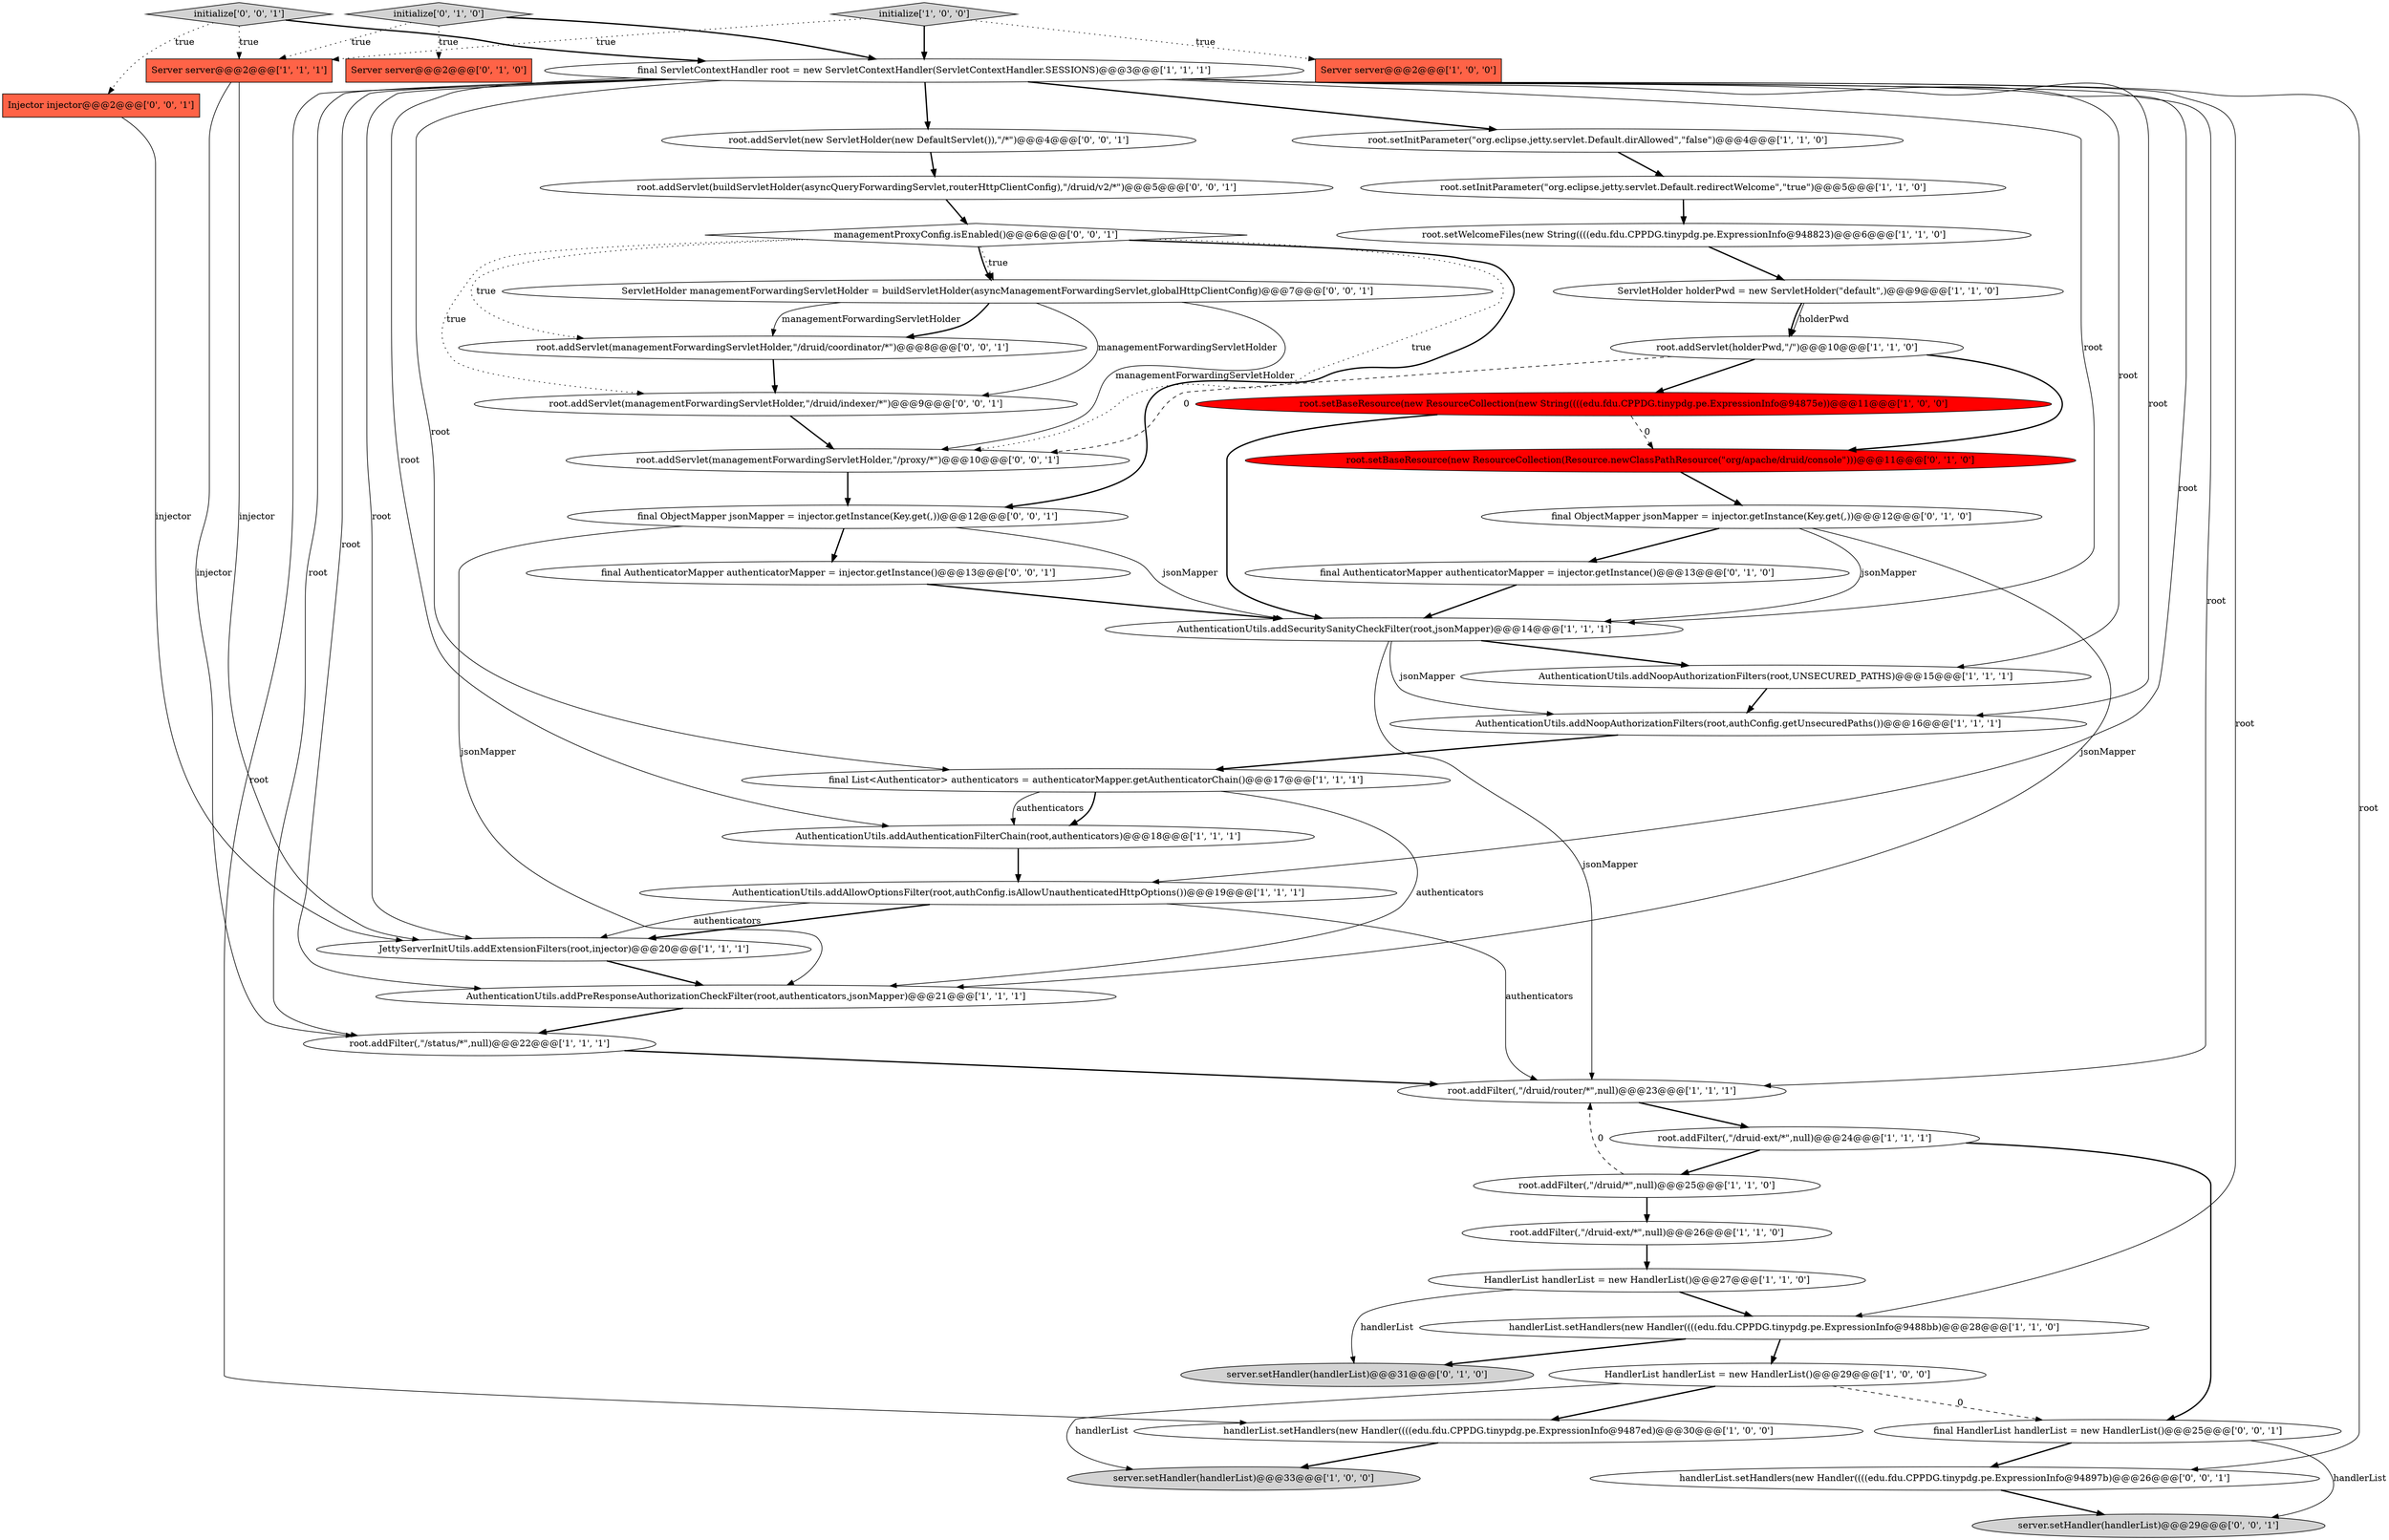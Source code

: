digraph {
17 [style = filled, label = "handlerList.setHandlers(new Handler((((edu.fdu.CPPDG.tinypdg.pe.ExpressionInfo@9488bb)@@@28@@@['1', '1', '0']", fillcolor = white, shape = ellipse image = "AAA0AAABBB1BBB"];
41 [style = filled, label = "initialize['0', '0', '1']", fillcolor = lightgray, shape = diamond image = "AAA0AAABBB3BBB"];
30 [style = filled, label = "final AuthenticatorMapper authenticatorMapper = injector.getInstance()@@@13@@@['0', '1', '0']", fillcolor = white, shape = ellipse image = "AAA0AAABBB2BBB"];
6 [style = filled, label = "root.setInitParameter(\"org.eclipse.jetty.servlet.Default.dirAllowed\",\"false\")@@@4@@@['1', '1', '0']", fillcolor = white, shape = ellipse image = "AAA0AAABBB1BBB"];
43 [style = filled, label = "root.addServlet(new ServletHolder(new DefaultServlet()),\"/*\")@@@4@@@['0', '0', '1']", fillcolor = white, shape = ellipse image = "AAA0AAABBB3BBB"];
9 [style = filled, label = "AuthenticationUtils.addSecuritySanityCheckFilter(root,jsonMapper)@@@14@@@['1', '1', '1']", fillcolor = white, shape = ellipse image = "AAA0AAABBB1BBB"];
11 [style = filled, label = "final List<Authenticator> authenticators = authenticatorMapper.getAuthenticatorChain()@@@17@@@['1', '1', '1']", fillcolor = white, shape = ellipse image = "AAA0AAABBB1BBB"];
2 [style = filled, label = "AuthenticationUtils.addNoopAuthorizationFilters(root,authConfig.getUnsecuredPaths())@@@16@@@['1', '1', '1']", fillcolor = white, shape = ellipse image = "AAA0AAABBB1BBB"];
40 [style = filled, label = "final AuthenticatorMapper authenticatorMapper = injector.getInstance()@@@13@@@['0', '0', '1']", fillcolor = white, shape = ellipse image = "AAA0AAABBB3BBB"];
23 [style = filled, label = "HandlerList handlerList = new HandlerList()@@@27@@@['1', '1', '0']", fillcolor = white, shape = ellipse image = "AAA0AAABBB1BBB"];
8 [style = filled, label = "Server server@@@2@@@['1', '1', '1']", fillcolor = tomato, shape = box image = "AAA0AAABBB1BBB"];
4 [style = filled, label = "root.addFilter(,\"/druid-ext/*\",null)@@@26@@@['1', '1', '0']", fillcolor = white, shape = ellipse image = "AAA0AAABBB1BBB"];
42 [style = filled, label = "root.addServlet(buildServletHolder(asyncQueryForwardingServlet,routerHttpClientConfig),\"/druid/v2/*\")@@@5@@@['0', '0', '1']", fillcolor = white, shape = ellipse image = "AAA0AAABBB3BBB"];
10 [style = filled, label = "root.addFilter(,\"/status/*\",null)@@@22@@@['1', '1', '1']", fillcolor = white, shape = ellipse image = "AAA0AAABBB1BBB"];
47 [style = filled, label = "server.setHandler(handlerList)@@@29@@@['0', '0', '1']", fillcolor = lightgray, shape = ellipse image = "AAA0AAABBB3BBB"];
37 [style = filled, label = "root.addServlet(managementForwardingServletHolder,\"/druid/indexer/*\")@@@9@@@['0', '0', '1']", fillcolor = white, shape = ellipse image = "AAA0AAABBB3BBB"];
15 [style = filled, label = "root.setWelcomeFiles(new String((((edu.fdu.CPPDG.tinypdg.pe.ExpressionInfo@948823)@@@6@@@['1', '1', '0']", fillcolor = white, shape = ellipse image = "AAA0AAABBB1BBB"];
22 [style = filled, label = "root.addFilter(,\"/druid-ext/*\",null)@@@24@@@['1', '1', '1']", fillcolor = white, shape = ellipse image = "AAA0AAABBB1BBB"];
12 [style = filled, label = "AuthenticationUtils.addAuthenticationFilterChain(root,authenticators)@@@18@@@['1', '1', '1']", fillcolor = white, shape = ellipse image = "AAA0AAABBB1BBB"];
44 [style = filled, label = "root.addServlet(managementForwardingServletHolder,\"/proxy/*\")@@@10@@@['0', '0', '1']", fillcolor = white, shape = ellipse image = "AAA0AAABBB3BBB"];
26 [style = filled, label = "HandlerList handlerList = new HandlerList()@@@29@@@['1', '0', '0']", fillcolor = white, shape = ellipse image = "AAA0AAABBB1BBB"];
46 [style = filled, label = "managementProxyConfig.isEnabled()@@@6@@@['0', '0', '1']", fillcolor = white, shape = diamond image = "AAA0AAABBB3BBB"];
33 [style = filled, label = "final ObjectMapper jsonMapper = injector.getInstance(Key.get(,))@@@12@@@['0', '1', '0']", fillcolor = white, shape = ellipse image = "AAA0AAABBB2BBB"];
31 [style = filled, label = "root.setBaseResource(new ResourceCollection(Resource.newClassPathResource(\"org/apache/druid/console\")))@@@11@@@['0', '1', '0']", fillcolor = red, shape = ellipse image = "AAA1AAABBB2BBB"];
39 [style = filled, label = "handlerList.setHandlers(new Handler((((edu.fdu.CPPDG.tinypdg.pe.ExpressionInfo@94897b)@@@26@@@['0', '0', '1']", fillcolor = white, shape = ellipse image = "AAA0AAABBB3BBB"];
35 [style = filled, label = "root.addServlet(managementForwardingServletHolder,\"/druid/coordinator/*\")@@@8@@@['0', '0', '1']", fillcolor = white, shape = ellipse image = "AAA0AAABBB3BBB"];
20 [style = filled, label = "root.setInitParameter(\"org.eclipse.jetty.servlet.Default.redirectWelcome\",\"true\")@@@5@@@['1', '1', '0']", fillcolor = white, shape = ellipse image = "AAA0AAABBB1BBB"];
19 [style = filled, label = "root.addServlet(holderPwd,\"/\")@@@10@@@['1', '1', '0']", fillcolor = white, shape = ellipse image = "AAA0AAABBB1BBB"];
25 [style = filled, label = "AuthenticationUtils.addNoopAuthorizationFilters(root,UNSECURED_PATHS)@@@15@@@['1', '1', '1']", fillcolor = white, shape = ellipse image = "AAA0AAABBB1BBB"];
5 [style = filled, label = "Server server@@@2@@@['1', '0', '0']", fillcolor = tomato, shape = box image = "AAA0AAABBB1BBB"];
28 [style = filled, label = "Server server@@@2@@@['0', '1', '0']", fillcolor = tomato, shape = box image = "AAA0AAABBB2BBB"];
14 [style = filled, label = "AuthenticationUtils.addAllowOptionsFilter(root,authConfig.isAllowUnauthenticatedHttpOptions())@@@19@@@['1', '1', '1']", fillcolor = white, shape = ellipse image = "AAA0AAABBB1BBB"];
29 [style = filled, label = "server.setHandler(handlerList)@@@31@@@['0', '1', '0']", fillcolor = lightgray, shape = ellipse image = "AAA0AAABBB2BBB"];
32 [style = filled, label = "initialize['0', '1', '0']", fillcolor = lightgray, shape = diamond image = "AAA0AAABBB2BBB"];
16 [style = filled, label = "ServletHolder holderPwd = new ServletHolder(\"default\",)@@@9@@@['1', '1', '0']", fillcolor = white, shape = ellipse image = "AAA0AAABBB1BBB"];
3 [style = filled, label = "AuthenticationUtils.addPreResponseAuthorizationCheckFilter(root,authenticators,jsonMapper)@@@21@@@['1', '1', '1']", fillcolor = white, shape = ellipse image = "AAA0AAABBB1BBB"];
34 [style = filled, label = "Injector injector@@@2@@@['0', '0', '1']", fillcolor = tomato, shape = box image = "AAA0AAABBB3BBB"];
27 [style = filled, label = "final ServletContextHandler root = new ServletContextHandler(ServletContextHandler.SESSIONS)@@@3@@@['1', '1', '1']", fillcolor = white, shape = ellipse image = "AAA0AAABBB1BBB"];
36 [style = filled, label = "final HandlerList handlerList = new HandlerList()@@@25@@@['0', '0', '1']", fillcolor = white, shape = ellipse image = "AAA0AAABBB3BBB"];
7 [style = filled, label = "root.addFilter(,\"/druid/router/*\",null)@@@23@@@['1', '1', '1']", fillcolor = white, shape = ellipse image = "AAA0AAABBB1BBB"];
21 [style = filled, label = "server.setHandler(handlerList)@@@33@@@['1', '0', '0']", fillcolor = lightgray, shape = ellipse image = "AAA0AAABBB1BBB"];
18 [style = filled, label = "initialize['1', '0', '0']", fillcolor = lightgray, shape = diamond image = "AAA0AAABBB1BBB"];
1 [style = filled, label = "root.setBaseResource(new ResourceCollection(new String((((edu.fdu.CPPDG.tinypdg.pe.ExpressionInfo@94875e))@@@11@@@['1', '0', '0']", fillcolor = red, shape = ellipse image = "AAA1AAABBB1BBB"];
38 [style = filled, label = "ServletHolder managementForwardingServletHolder = buildServletHolder(asyncManagementForwardingServlet,globalHttpClientConfig)@@@7@@@['0', '0', '1']", fillcolor = white, shape = ellipse image = "AAA0AAABBB3BBB"];
13 [style = filled, label = "handlerList.setHandlers(new Handler((((edu.fdu.CPPDG.tinypdg.pe.ExpressionInfo@9487ed)@@@30@@@['1', '0', '0']", fillcolor = white, shape = ellipse image = "AAA0AAABBB1BBB"];
24 [style = filled, label = "JettyServerInitUtils.addExtensionFilters(root,injector)@@@20@@@['1', '1', '1']", fillcolor = white, shape = ellipse image = "AAA0AAABBB1BBB"];
45 [style = filled, label = "final ObjectMapper jsonMapper = injector.getInstance(Key.get(,))@@@12@@@['0', '0', '1']", fillcolor = white, shape = ellipse image = "AAA0AAABBB3BBB"];
0 [style = filled, label = "root.addFilter(,\"/druid/*\",null)@@@25@@@['1', '1', '0']", fillcolor = white, shape = ellipse image = "AAA0AAABBB1BBB"];
14->24 [style = bold, label=""];
32->28 [style = dotted, label="true"];
27->11 [style = solid, label="root"];
46->37 [style = dotted, label="true"];
26->21 [style = solid, label="handlerList"];
43->42 [style = bold, label=""];
27->25 [style = solid, label="root"];
19->1 [style = bold, label=""];
32->8 [style = dotted, label="true"];
22->0 [style = bold, label=""];
35->37 [style = bold, label=""];
27->9 [style = solid, label="root"];
23->17 [style = bold, label=""];
39->47 [style = bold, label=""];
20->15 [style = bold, label=""];
38->37 [style = solid, label="managementForwardingServletHolder"];
46->38 [style = bold, label=""];
27->2 [style = solid, label="root"];
27->12 [style = solid, label="root"];
42->46 [style = bold, label=""];
1->31 [style = dashed, label="0"];
27->13 [style = solid, label="root"];
9->2 [style = solid, label="jsonMapper"];
27->14 [style = solid, label="root"];
27->39 [style = solid, label="root"];
11->12 [style = bold, label=""];
18->8 [style = dotted, label="true"];
8->10 [style = solid, label="injector"];
16->19 [style = bold, label=""];
10->7 [style = bold, label=""];
25->2 [style = bold, label=""];
16->19 [style = solid, label="holderPwd"];
26->13 [style = bold, label=""];
3->10 [style = bold, label=""];
45->3 [style = solid, label="jsonMapper"];
31->33 [style = bold, label=""];
12->14 [style = bold, label=""];
33->30 [style = bold, label=""];
18->5 [style = dotted, label="true"];
9->7 [style = solid, label="jsonMapper"];
38->35 [style = bold, label=""];
34->24 [style = solid, label="injector"];
44->45 [style = bold, label=""];
24->3 [style = bold, label=""];
4->23 [style = bold, label=""];
8->24 [style = solid, label="injector"];
27->43 [style = bold, label=""];
41->27 [style = bold, label=""];
23->29 [style = solid, label="handlerList"];
46->35 [style = dotted, label="true"];
45->9 [style = solid, label="jsonMapper"];
32->27 [style = bold, label=""];
27->3 [style = solid, label="root"];
30->9 [style = bold, label=""];
40->9 [style = bold, label=""];
38->44 [style = solid, label="managementForwardingServletHolder"];
36->39 [style = bold, label=""];
1->9 [style = bold, label=""];
38->35 [style = solid, label="managementForwardingServletHolder"];
6->20 [style = bold, label=""];
7->22 [style = bold, label=""];
41->34 [style = dotted, label="true"];
36->47 [style = solid, label="handlerList"];
27->7 [style = solid, label="root"];
37->44 [style = bold, label=""];
41->8 [style = dotted, label="true"];
27->24 [style = solid, label="root"];
46->38 [style = dotted, label="true"];
0->7 [style = dashed, label="0"];
33->3 [style = solid, label="jsonMapper"];
2->11 [style = bold, label=""];
45->40 [style = bold, label=""];
27->10 [style = solid, label="root"];
17->26 [style = bold, label=""];
33->9 [style = solid, label="jsonMapper"];
19->31 [style = bold, label=""];
46->44 [style = dotted, label="true"];
27->17 [style = solid, label="root"];
15->16 [style = bold, label=""];
27->6 [style = bold, label=""];
19->44 [style = dashed, label="0"];
14->7 [style = solid, label="authenticators"];
18->27 [style = bold, label=""];
0->4 [style = bold, label=""];
9->25 [style = bold, label=""];
22->36 [style = bold, label=""];
14->24 [style = solid, label="authenticators"];
46->45 [style = bold, label=""];
26->36 [style = dashed, label="0"];
11->3 [style = solid, label="authenticators"];
13->21 [style = bold, label=""];
17->29 [style = bold, label=""];
11->12 [style = solid, label="authenticators"];
}
